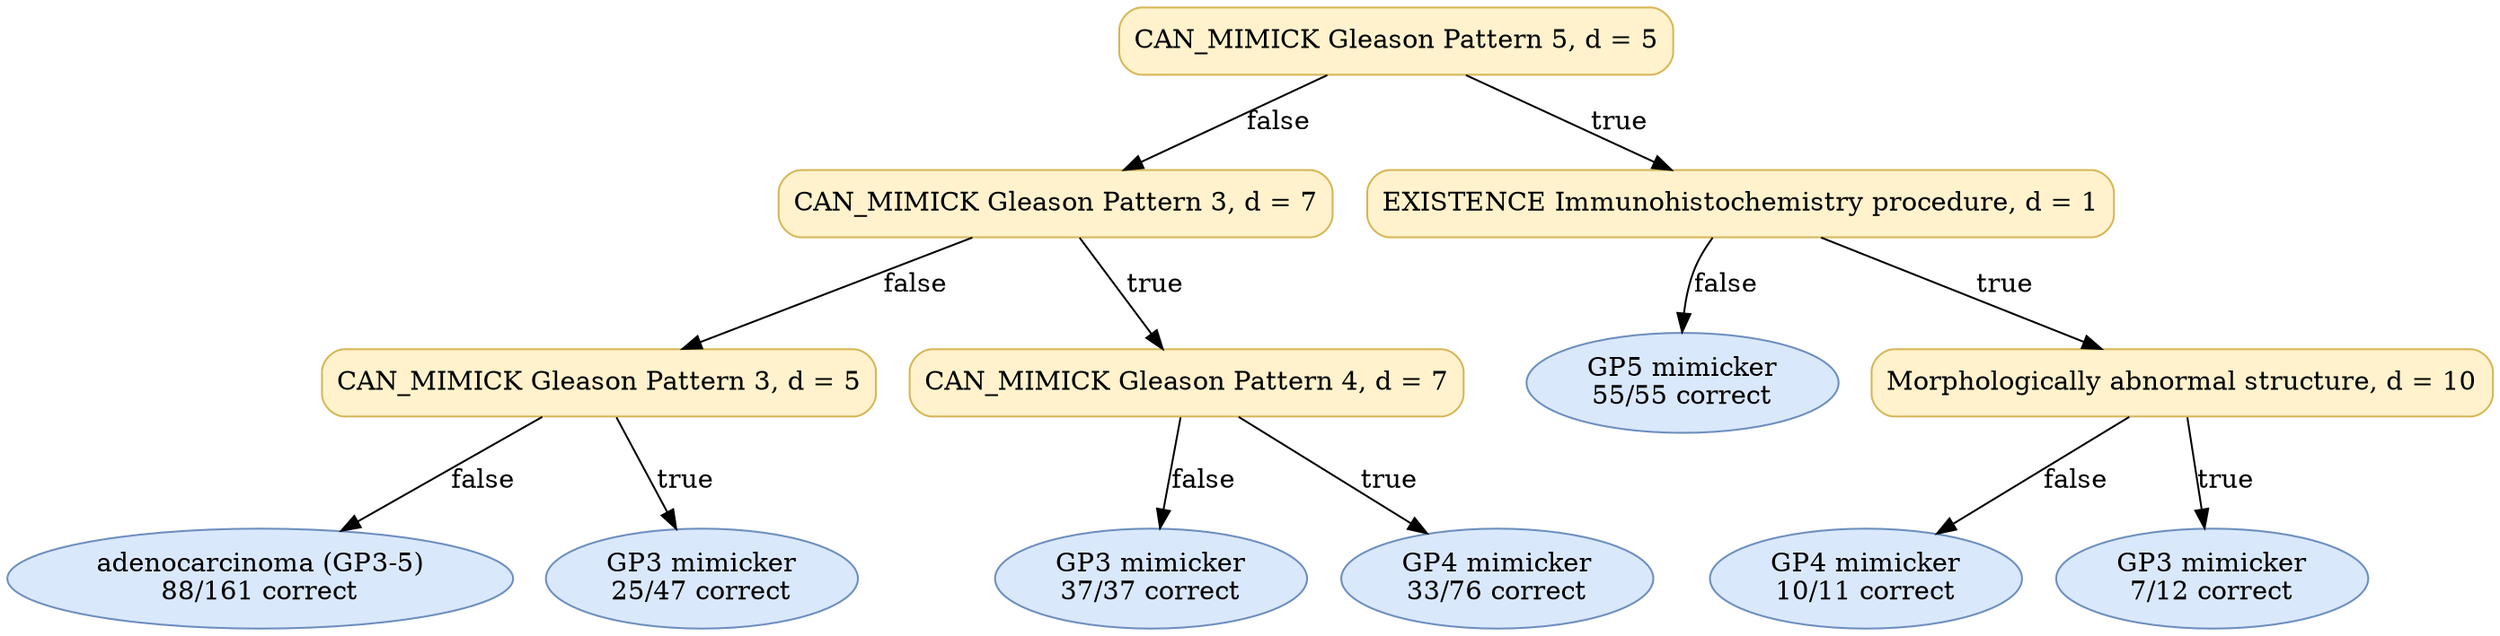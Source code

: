 digraph "DT" {
fontname="Times-Roman";
label="";
node [fontname="Times-Roman"];
Node1 [color="#D6B656", fillcolor="#FFF2CC", label="CAN_MIMICK Gleason Pattern 5, d = 5", shape="box", style="rounded,filled"];
Node2 [color="#D6B656", fillcolor="#FFF2CC", label="CAN_MIMICK Gleason Pattern 3, d = 7", shape="box", style="rounded,filled"];
Node3 [color="#D6B656", fillcolor="#FFF2CC", label="CAN_MIMICK Gleason Pattern 3, d = 5", shape="box", style="rounded,filled"];
Node4 [color="#6C8EBF", fillcolor="#DAE8FC", label=<adenocarcinoma (GP3-5)<br/>88/161 correct>, shape="ellipse", style="rounded,filled"];
Node5 [color="#6C8EBF", fillcolor="#DAE8FC", label=<GP3 mimicker<br/>25/47 correct>, shape="ellipse", style="rounded,filled"];
Node6 [color="#D6B656", fillcolor="#FFF2CC", label="CAN_MIMICK Gleason Pattern 4, d = 7", shape="box", style="rounded,filled"];
Node7 [color="#6C8EBF", fillcolor="#DAE8FC", label=<GP3 mimicker<br/>37/37 correct>, shape="ellipse", style="rounded,filled"];
Node8 [color="#6C8EBF", fillcolor="#DAE8FC", label=<GP4 mimicker<br/>33/76 correct>, shape="ellipse", style="rounded,filled"];
Node9 [color="#D6B656", fillcolor="#FFF2CC", label="EXISTENCE Immunohistochemistry procedure, d = 1", shape="box", style="rounded,filled"];
Node10 [color="#6C8EBF", fillcolor="#DAE8FC", label=<GP5 mimicker<br/>55/55 correct>, shape="ellipse", style="rounded,filled"];
Node11 [color="#D6B656", fillcolor="#FFF2CC", label="Morphologically abnormal structure, d = 10", shape="box", style="rounded,filled"];
Node12 [color="#6C8EBF", fillcolor="#DAE8FC", label=<GP4 mimicker<br/>10/11 correct>, shape="ellipse", style="rounded,filled"];
Node13 [color="#6C8EBF", fillcolor="#DAE8FC", label=<GP3 mimicker<br/>7/12 correct>, shape="ellipse", style="rounded,filled"];
Node1 -> Node2  [key=0, label="false"];
Node1 -> Node9  [key=0, label="true"];
Node2 -> Node3  [key=0, label="false"];
Node2 -> Node6  [key=0, label="true"];
Node3 -> Node4  [key=0, label="false"];
Node3 -> Node5  [key=0, label="true"];
Node6 -> Node7  [key=0, label="false"];
Node6 -> Node8  [key=0, label="true"];
Node9 -> Node10  [key=0, label="false"];
Node9 -> Node11  [key=0, label="true"];
Node11 -> Node12  [key=0, label="false"];
Node11 -> Node13  [key=0, label="true"];
}
